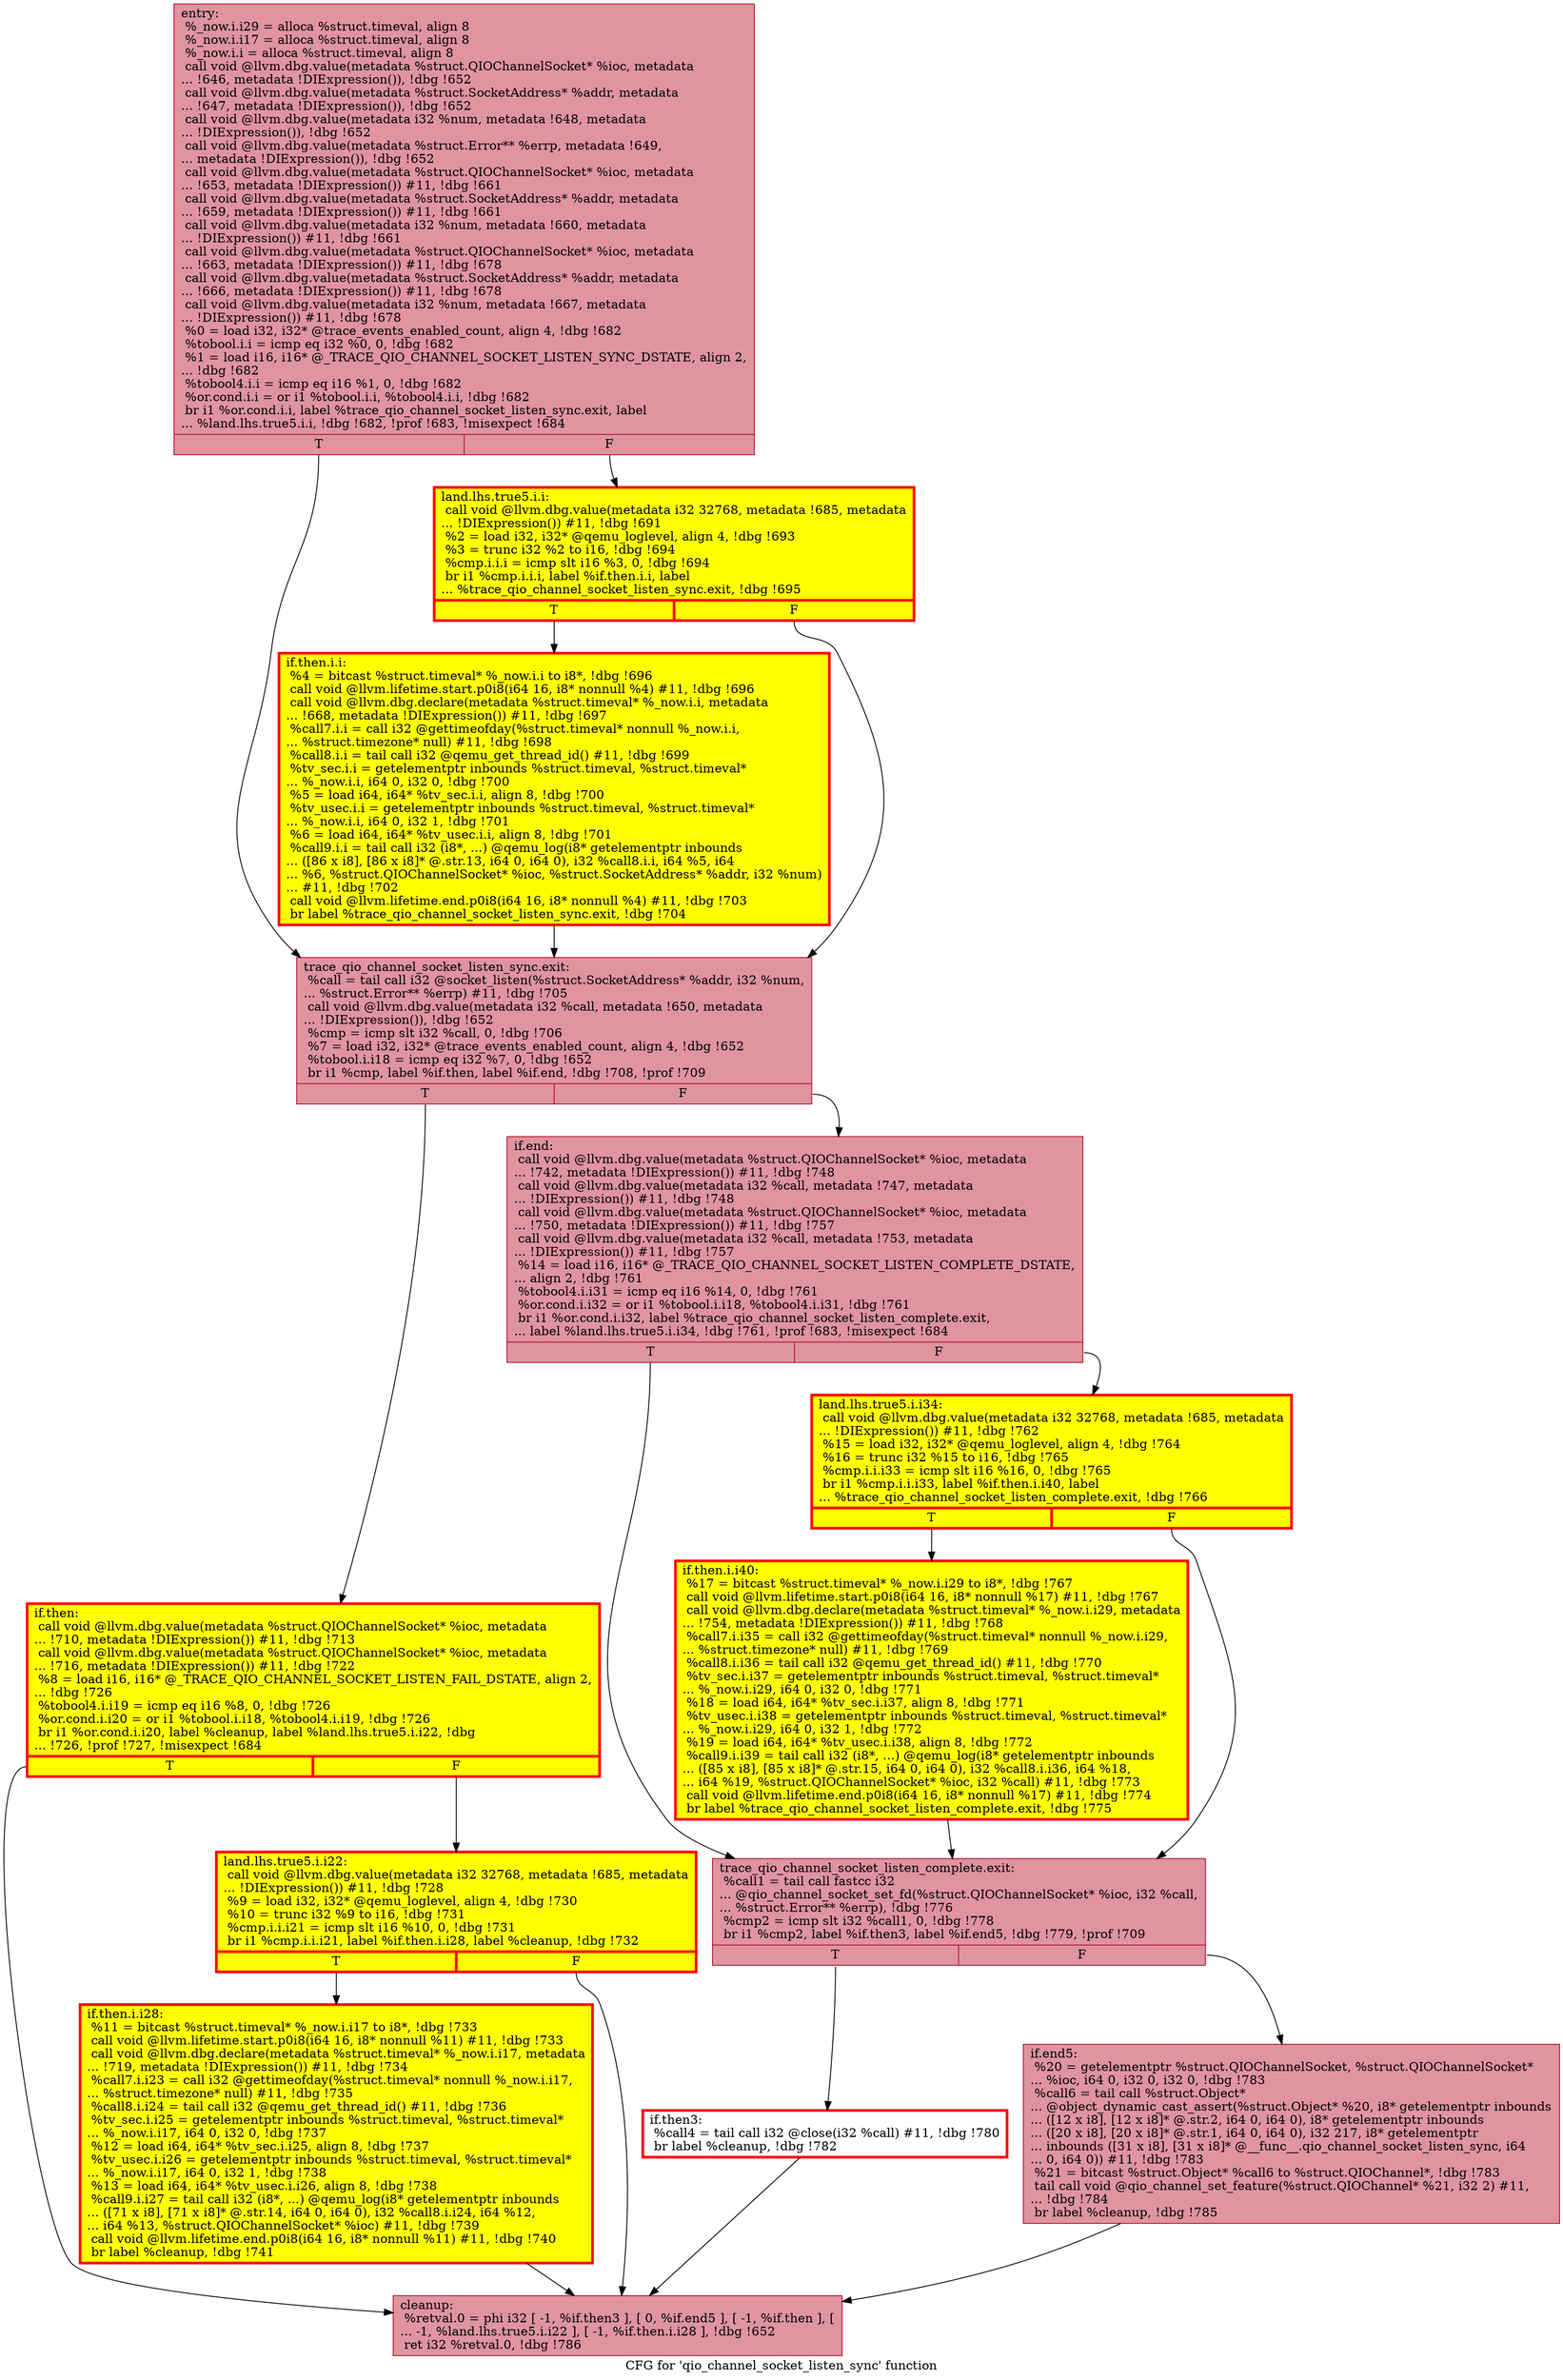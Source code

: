 digraph "CFG for 'qio_channel_socket_listen_sync' function" {
	label="CFG for 'qio_channel_socket_listen_sync' function";

	Node0x56423282d010 [shape=record,color="#b70d28ff", style=filled, fillcolor="#b70d2870",label="{entry:\l  %_now.i.i29 = alloca %struct.timeval, align 8\l  %_now.i.i17 = alloca %struct.timeval, align 8\l  %_now.i.i = alloca %struct.timeval, align 8\l  call void @llvm.dbg.value(metadata %struct.QIOChannelSocket* %ioc, metadata\l... !646, metadata !DIExpression()), !dbg !652\l  call void @llvm.dbg.value(metadata %struct.SocketAddress* %addr, metadata\l... !647, metadata !DIExpression()), !dbg !652\l  call void @llvm.dbg.value(metadata i32 %num, metadata !648, metadata\l... !DIExpression()), !dbg !652\l  call void @llvm.dbg.value(metadata %struct.Error** %errp, metadata !649,\l... metadata !DIExpression()), !dbg !652\l  call void @llvm.dbg.value(metadata %struct.QIOChannelSocket* %ioc, metadata\l... !653, metadata !DIExpression()) #11, !dbg !661\l  call void @llvm.dbg.value(metadata %struct.SocketAddress* %addr, metadata\l... !659, metadata !DIExpression()) #11, !dbg !661\l  call void @llvm.dbg.value(metadata i32 %num, metadata !660, metadata\l... !DIExpression()) #11, !dbg !661\l  call void @llvm.dbg.value(metadata %struct.QIOChannelSocket* %ioc, metadata\l... !663, metadata !DIExpression()) #11, !dbg !678\l  call void @llvm.dbg.value(metadata %struct.SocketAddress* %addr, metadata\l... !666, metadata !DIExpression()) #11, !dbg !678\l  call void @llvm.dbg.value(metadata i32 %num, metadata !667, metadata\l... !DIExpression()) #11, !dbg !678\l  %0 = load i32, i32* @trace_events_enabled_count, align 4, !dbg !682\l  %tobool.i.i = icmp eq i32 %0, 0, !dbg !682\l  %1 = load i16, i16* @_TRACE_QIO_CHANNEL_SOCKET_LISTEN_SYNC_DSTATE, align 2,\l... !dbg !682\l  %tobool4.i.i = icmp eq i16 %1, 0, !dbg !682\l  %or.cond.i.i = or i1 %tobool.i.i, %tobool4.i.i, !dbg !682\l  br i1 %or.cond.i.i, label %trace_qio_channel_socket_listen_sync.exit, label\l... %land.lhs.true5.i.i, !dbg !682, !prof !683, !misexpect !684\l|{<s0>T|<s1>F}}"];
	Node0x56423282d010:s0 -> Node0x56423279ea30;
	Node0x56423282d010:s1 -> Node0x5642328e1780;
	Node0x5642328e1780 [shape=record,penwidth=3.0, style="filled", color="red", fillcolor="yellow",label="{land.lhs.true5.i.i:                               \l  call void @llvm.dbg.value(metadata i32 32768, metadata !685, metadata\l... !DIExpression()) #11, !dbg !691\l  %2 = load i32, i32* @qemu_loglevel, align 4, !dbg !693\l  %3 = trunc i32 %2 to i16, !dbg !694\l  %cmp.i.i.i = icmp slt i16 %3, 0, !dbg !694\l  br i1 %cmp.i.i.i, label %if.then.i.i, label\l... %trace_qio_channel_socket_listen_sync.exit, !dbg !695\l|{<s0>T|<s1>F}}"];
	Node0x5642328e1780:s0 -> Node0x5642328de440;
	Node0x5642328e1780:s1 -> Node0x56423279ea30;
	Node0x5642328de440 [shape=record,penwidth=3.0, style="filled", color="red", fillcolor="yellow",label="{if.then.i.i:                                      \l  %4 = bitcast %struct.timeval* %_now.i.i to i8*, !dbg !696\l  call void @llvm.lifetime.start.p0i8(i64 16, i8* nonnull %4) #11, !dbg !696\l  call void @llvm.dbg.declare(metadata %struct.timeval* %_now.i.i, metadata\l... !668, metadata !DIExpression()) #11, !dbg !697\l  %call7.i.i = call i32 @gettimeofday(%struct.timeval* nonnull %_now.i.i,\l... %struct.timezone* null) #11, !dbg !698\l  %call8.i.i = tail call i32 @qemu_get_thread_id() #11, !dbg !699\l  %tv_sec.i.i = getelementptr inbounds %struct.timeval, %struct.timeval*\l... %_now.i.i, i64 0, i32 0, !dbg !700\l  %5 = load i64, i64* %tv_sec.i.i, align 8, !dbg !700\l  %tv_usec.i.i = getelementptr inbounds %struct.timeval, %struct.timeval*\l... %_now.i.i, i64 0, i32 1, !dbg !701\l  %6 = load i64, i64* %tv_usec.i.i, align 8, !dbg !701\l  %call9.i.i = tail call i32 (i8*, ...) @qemu_log(i8* getelementptr inbounds\l... ([86 x i8], [86 x i8]* @.str.13, i64 0, i64 0), i32 %call8.i.i, i64 %5, i64\l... %6, %struct.QIOChannelSocket* %ioc, %struct.SocketAddress* %addr, i32 %num)\l... #11, !dbg !702\l  call void @llvm.lifetime.end.p0i8(i64 16, i8* nonnull %4) #11, !dbg !703\l  br label %trace_qio_channel_socket_listen_sync.exit, !dbg !704\l}"];
	Node0x5642328de440 -> Node0x56423279ea30;
	Node0x56423279ea30 [shape=record,color="#b70d28ff", style=filled, fillcolor="#b70d2870",label="{trace_qio_channel_socket_listen_sync.exit:        \l  %call = tail call i32 @socket_listen(%struct.SocketAddress* %addr, i32 %num,\l... %struct.Error** %errp) #11, !dbg !705\l  call void @llvm.dbg.value(metadata i32 %call, metadata !650, metadata\l... !DIExpression()), !dbg !652\l  %cmp = icmp slt i32 %call, 0, !dbg !706\l  %7 = load i32, i32* @trace_events_enabled_count, align 4, !dbg !652\l  %tobool.i.i18 = icmp eq i32 %7, 0, !dbg !652\l  br i1 %cmp, label %if.then, label %if.end, !dbg !708, !prof !709\l|{<s0>T|<s1>F}}"];
	Node0x56423279ea30:s0 -> Node0x564232798e00;
	Node0x56423279ea30:s1 -> Node0x564232844270;
	Node0x564232798e00 [shape=record,penwidth=3.0, style="filled", color="red", fillcolor="yellow",label="{if.then:                                          \l  call void @llvm.dbg.value(metadata %struct.QIOChannelSocket* %ioc, metadata\l... !710, metadata !DIExpression()) #11, !dbg !713\l  call void @llvm.dbg.value(metadata %struct.QIOChannelSocket* %ioc, metadata\l... !716, metadata !DIExpression()) #11, !dbg !722\l  %8 = load i16, i16* @_TRACE_QIO_CHANNEL_SOCKET_LISTEN_FAIL_DSTATE, align 2,\l... !dbg !726\l  %tobool4.i.i19 = icmp eq i16 %8, 0, !dbg !726\l  %or.cond.i.i20 = or i1 %tobool.i.i18, %tobool4.i.i19, !dbg !726\l  br i1 %or.cond.i.i20, label %cleanup, label %land.lhs.true5.i.i22, !dbg\l... !726, !prof !727, !misexpect !684\l|{<s0>T|<s1>F}}"];
	Node0x564232798e00:s0 -> Node0x56423279dab0;
	Node0x564232798e00:s1 -> Node0x5642328c2f60;
	Node0x5642328c2f60 [shape=record,penwidth=3.0, style="filled", color="red", fillcolor="yellow",label="{land.lhs.true5.i.i22:                             \l  call void @llvm.dbg.value(metadata i32 32768, metadata !685, metadata\l... !DIExpression()) #11, !dbg !728\l  %9 = load i32, i32* @qemu_loglevel, align 4, !dbg !730\l  %10 = trunc i32 %9 to i16, !dbg !731\l  %cmp.i.i.i21 = icmp slt i16 %10, 0, !dbg !731\l  br i1 %cmp.i.i.i21, label %if.then.i.i28, label %cleanup, !dbg !732\l|{<s0>T|<s1>F}}"];
	Node0x5642328c2f60:s0 -> Node0x56423279e010;
	Node0x5642328c2f60:s1 -> Node0x56423279dab0;
	Node0x56423279e010 [shape=record,penwidth=3.0, style="filled", color="red", fillcolor="yellow",label="{if.then.i.i28:                                    \l  %11 = bitcast %struct.timeval* %_now.i.i17 to i8*, !dbg !733\l  call void @llvm.lifetime.start.p0i8(i64 16, i8* nonnull %11) #11, !dbg !733\l  call void @llvm.dbg.declare(metadata %struct.timeval* %_now.i.i17, metadata\l... !719, metadata !DIExpression()) #11, !dbg !734\l  %call7.i.i23 = call i32 @gettimeofday(%struct.timeval* nonnull %_now.i.i17,\l... %struct.timezone* null) #11, !dbg !735\l  %call8.i.i24 = tail call i32 @qemu_get_thread_id() #11, !dbg !736\l  %tv_sec.i.i25 = getelementptr inbounds %struct.timeval, %struct.timeval*\l... %_now.i.i17, i64 0, i32 0, !dbg !737\l  %12 = load i64, i64* %tv_sec.i.i25, align 8, !dbg !737\l  %tv_usec.i.i26 = getelementptr inbounds %struct.timeval, %struct.timeval*\l... %_now.i.i17, i64 0, i32 1, !dbg !738\l  %13 = load i64, i64* %tv_usec.i.i26, align 8, !dbg !738\l  %call9.i.i27 = tail call i32 (i8*, ...) @qemu_log(i8* getelementptr inbounds\l... ([71 x i8], [71 x i8]* @.str.14, i64 0, i64 0), i32 %call8.i.i24, i64 %12,\l... i64 %13, %struct.QIOChannelSocket* %ioc) #11, !dbg !739\l  call void @llvm.lifetime.end.p0i8(i64 16, i8* nonnull %11) #11, !dbg !740\l  br label %cleanup, !dbg !741\l}"];
	Node0x56423279e010 -> Node0x56423279dab0;
	Node0x564232844270 [shape=record,color="#b70d28ff", style=filled, fillcolor="#b70d2870",label="{if.end:                                           \l  call void @llvm.dbg.value(metadata %struct.QIOChannelSocket* %ioc, metadata\l... !742, metadata !DIExpression()) #11, !dbg !748\l  call void @llvm.dbg.value(metadata i32 %call, metadata !747, metadata\l... !DIExpression()) #11, !dbg !748\l  call void @llvm.dbg.value(metadata %struct.QIOChannelSocket* %ioc, metadata\l... !750, metadata !DIExpression()) #11, !dbg !757\l  call void @llvm.dbg.value(metadata i32 %call, metadata !753, metadata\l... !DIExpression()) #11, !dbg !757\l  %14 = load i16, i16* @_TRACE_QIO_CHANNEL_SOCKET_LISTEN_COMPLETE_DSTATE,\l... align 2, !dbg !761\l  %tobool4.i.i31 = icmp eq i16 %14, 0, !dbg !761\l  %or.cond.i.i32 = or i1 %tobool.i.i18, %tobool4.i.i31, !dbg !761\l  br i1 %or.cond.i.i32, label %trace_qio_channel_socket_listen_complete.exit,\l... label %land.lhs.true5.i.i34, !dbg !761, !prof !683, !misexpect !684\l|{<s0>T|<s1>F}}"];
	Node0x564232844270:s0 -> Node0x5642328ade30;
	Node0x564232844270:s1 -> Node0x5642328dadd0;
	Node0x5642328dadd0 [shape=record,penwidth=3.0, style="filled", color="red", fillcolor="yellow",label="{land.lhs.true5.i.i34:                             \l  call void @llvm.dbg.value(metadata i32 32768, metadata !685, metadata\l... !DIExpression()) #11, !dbg !762\l  %15 = load i32, i32* @qemu_loglevel, align 4, !dbg !764\l  %16 = trunc i32 %15 to i16, !dbg !765\l  %cmp.i.i.i33 = icmp slt i16 %16, 0, !dbg !765\l  br i1 %cmp.i.i.i33, label %if.then.i.i40, label\l... %trace_qio_channel_socket_listen_complete.exit, !dbg !766\l|{<s0>T|<s1>F}}"];
	Node0x5642328dadd0:s0 -> Node0x5642328d37f0;
	Node0x5642328dadd0:s1 -> Node0x5642328ade30;
	Node0x5642328d37f0 [shape=record,penwidth=3.0, style="filled", color="red", fillcolor="yellow",label="{if.then.i.i40:                                    \l  %17 = bitcast %struct.timeval* %_now.i.i29 to i8*, !dbg !767\l  call void @llvm.lifetime.start.p0i8(i64 16, i8* nonnull %17) #11, !dbg !767\l  call void @llvm.dbg.declare(metadata %struct.timeval* %_now.i.i29, metadata\l... !754, metadata !DIExpression()) #11, !dbg !768\l  %call7.i.i35 = call i32 @gettimeofday(%struct.timeval* nonnull %_now.i.i29,\l... %struct.timezone* null) #11, !dbg !769\l  %call8.i.i36 = tail call i32 @qemu_get_thread_id() #11, !dbg !770\l  %tv_sec.i.i37 = getelementptr inbounds %struct.timeval, %struct.timeval*\l... %_now.i.i29, i64 0, i32 0, !dbg !771\l  %18 = load i64, i64* %tv_sec.i.i37, align 8, !dbg !771\l  %tv_usec.i.i38 = getelementptr inbounds %struct.timeval, %struct.timeval*\l... %_now.i.i29, i64 0, i32 1, !dbg !772\l  %19 = load i64, i64* %tv_usec.i.i38, align 8, !dbg !772\l  %call9.i.i39 = tail call i32 (i8*, ...) @qemu_log(i8* getelementptr inbounds\l... ([85 x i8], [85 x i8]* @.str.15, i64 0, i64 0), i32 %call8.i.i36, i64 %18,\l... i64 %19, %struct.QIOChannelSocket* %ioc, i32 %call) #11, !dbg !773\l  call void @llvm.lifetime.end.p0i8(i64 16, i8* nonnull %17) #11, !dbg !774\l  br label %trace_qio_channel_socket_listen_complete.exit, !dbg !775\l}"];
	Node0x5642328d37f0 -> Node0x5642328ade30;
	Node0x5642328ade30 [shape=record,color="#b70d28ff", style=filled, fillcolor="#b70d2870",label="{trace_qio_channel_socket_listen_complete.exit:    \l  %call1 = tail call fastcc i32\l... @qio_channel_socket_set_fd(%struct.QIOChannelSocket* %ioc, i32 %call,\l... %struct.Error** %errp), !dbg !776\l  %cmp2 = icmp slt i32 %call1, 0, !dbg !778\l  br i1 %cmp2, label %if.then3, label %if.end5, !dbg !779, !prof !709\l|{<s0>T|<s1>F}}"];
	Node0x5642328ade30:s0 -> Node0x56423279e0f0;
	Node0x5642328ade30:s1 -> Node0x564232844ec0;
	Node0x56423279e0f0 [shape=record,penwidth=3.0, color="red",label="{if.then3:                                         \l  %call4 = tail call i32 @close(i32 %call) #11, !dbg !780\l  br label %cleanup, !dbg !782\l}"];
	Node0x56423279e0f0 -> Node0x56423279dab0;
	Node0x564232844ec0 [shape=record,color="#b70d28ff", style=filled, fillcolor="#b70d2870",label="{if.end5:                                          \l  %20 = getelementptr %struct.QIOChannelSocket, %struct.QIOChannelSocket*\l... %ioc, i64 0, i32 0, i32 0, !dbg !783\l  %call6 = tail call %struct.Object*\l... @object_dynamic_cast_assert(%struct.Object* %20, i8* getelementptr inbounds\l... ([12 x i8], [12 x i8]* @.str.2, i64 0, i64 0), i8* getelementptr inbounds\l... ([20 x i8], [20 x i8]* @.str.1, i64 0, i64 0), i32 217, i8* getelementptr\l... inbounds ([31 x i8], [31 x i8]* @__func__.qio_channel_socket_listen_sync, i64\l... 0, i64 0)) #11, !dbg !783\l  %21 = bitcast %struct.Object* %call6 to %struct.QIOChannel*, !dbg !783\l  tail call void @qio_channel_set_feature(%struct.QIOChannel* %21, i32 2) #11,\l... !dbg !784\l  br label %cleanup, !dbg !785\l}"];
	Node0x564232844ec0 -> Node0x56423279dab0;
	Node0x56423279dab0 [shape=record,color="#b70d28ff", style=filled, fillcolor="#b70d2870",label="{cleanup:                                          \l  %retval.0 = phi i32 [ -1, %if.then3 ], [ 0, %if.end5 ], [ -1, %if.then ], [\l... -1, %land.lhs.true5.i.i22 ], [ -1, %if.then.i.i28 ], !dbg !652\l  ret i32 %retval.0, !dbg !786\l}"];
}
